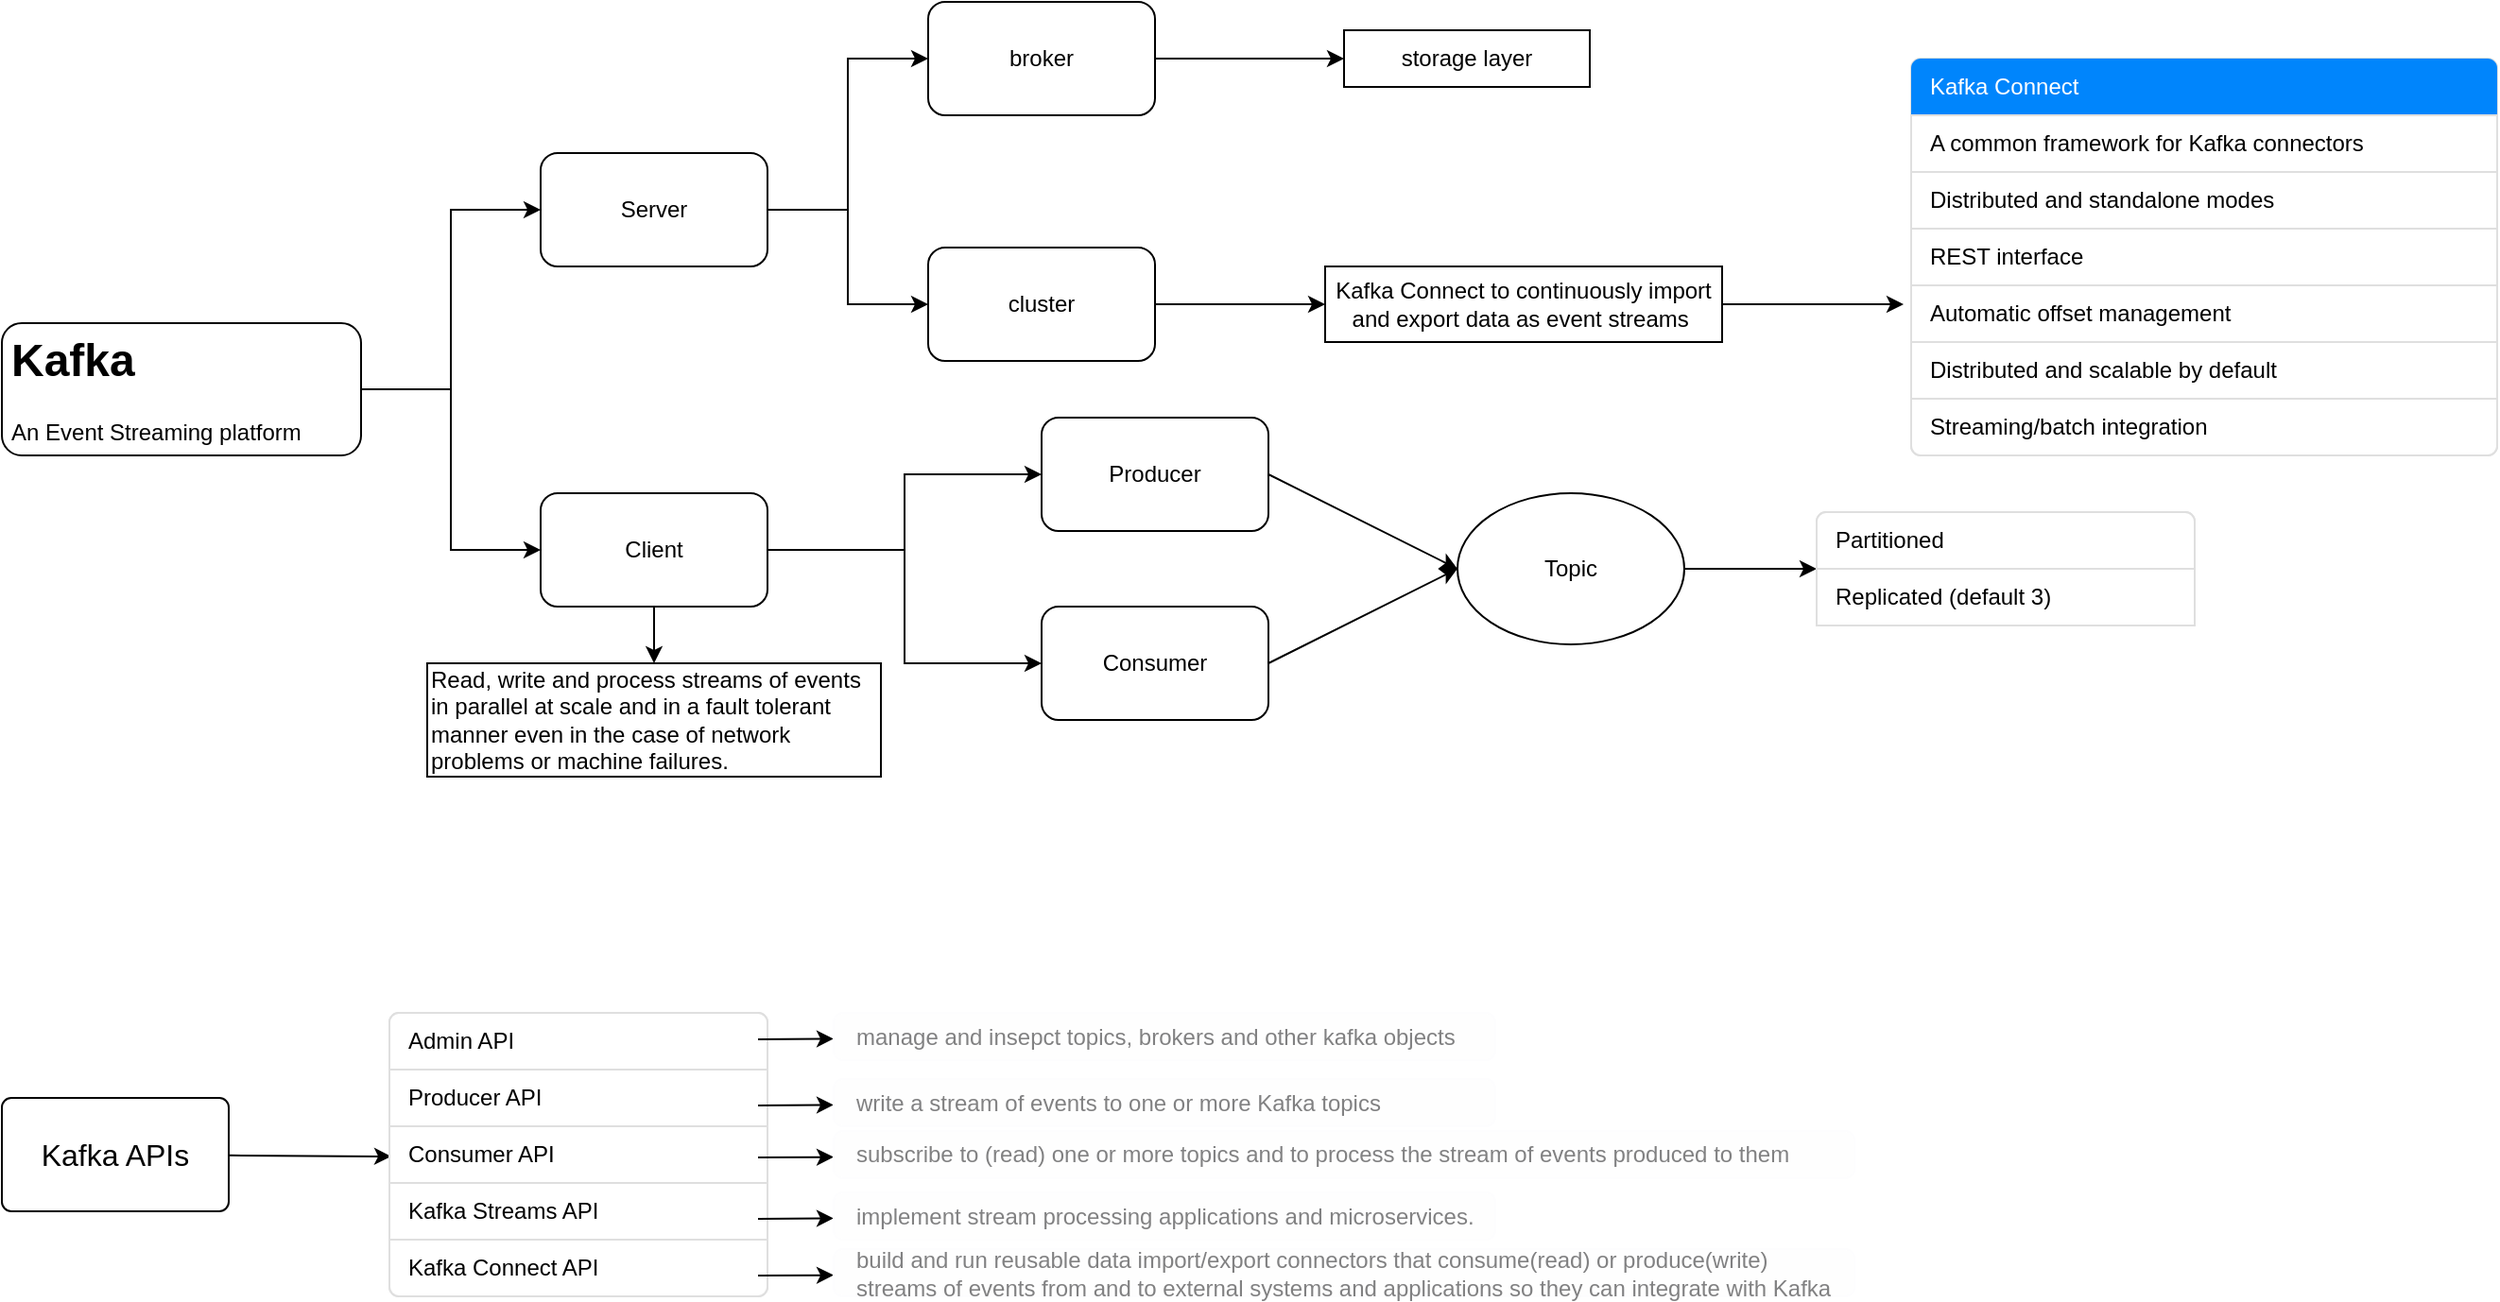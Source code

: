 <mxfile>
    <diagram id="creBVo1nBnuW2Nb8Xj_d" name="core">
        <mxGraphModel dx="2441" dy="1150" grid="1" gridSize="10" guides="1" tooltips="1" connect="1" arrows="1" fold="1" page="1" pageScale="1" pageWidth="850" pageHeight="1100" math="0" shadow="0">
            <root>
                <mxCell id="B0MaQuvVMIJv4OG2VFpb-0"/>
                <mxCell id="B0MaQuvVMIJv4OG2VFpb-1" parent="B0MaQuvVMIJv4OG2VFpb-0"/>
                <mxCell id="B0MaQuvVMIJv4OG2VFpb-6" style="edgeStyle=orthogonalEdgeStyle;rounded=0;orthogonalLoop=1;jettySize=auto;html=1;entryX=0;entryY=0.5;entryDx=0;entryDy=0;" parent="B0MaQuvVMIJv4OG2VFpb-1" source="B0MaQuvVMIJv4OG2VFpb-3" target="B0MaQuvVMIJv4OG2VFpb-4" edge="1">
                    <mxGeometry relative="1" as="geometry"/>
                </mxCell>
                <mxCell id="1_MfHRdvw4OCVQ7uJqAI-0" style="edgeStyle=orthogonalEdgeStyle;rounded=0;orthogonalLoop=1;jettySize=auto;html=1;entryX=0;entryY=0.5;entryDx=0;entryDy=0;" parent="B0MaQuvVMIJv4OG2VFpb-1" source="B0MaQuvVMIJv4OG2VFpb-3" target="B0MaQuvVMIJv4OG2VFpb-5" edge="1">
                    <mxGeometry relative="1" as="geometry"/>
                </mxCell>
                <mxCell id="B0MaQuvVMIJv4OG2VFpb-3" value="&lt;h1&gt;Kafka&lt;/h1&gt;&lt;p&gt;An Event Streaming platform&lt;/p&gt;" style="text;html=1;spacing=5;spacingTop=-20;whiteSpace=wrap;overflow=hidden;rounded=1;border=solid;strokeColor=#000000;" parent="B0MaQuvVMIJv4OG2VFpb-1" vertex="1">
                    <mxGeometry x="20" y="280" width="190" height="70" as="geometry"/>
                </mxCell>
                <mxCell id="1_MfHRdvw4OCVQ7uJqAI-3" style="edgeStyle=orthogonalEdgeStyle;rounded=0;orthogonalLoop=1;jettySize=auto;html=1;entryX=0;entryY=0.5;entryDx=0;entryDy=0;" parent="B0MaQuvVMIJv4OG2VFpb-1" source="B0MaQuvVMIJv4OG2VFpb-4" target="1_MfHRdvw4OCVQ7uJqAI-1" edge="1">
                    <mxGeometry relative="1" as="geometry"/>
                </mxCell>
                <mxCell id="1_MfHRdvw4OCVQ7uJqAI-4" style="edgeStyle=orthogonalEdgeStyle;rounded=0;orthogonalLoop=1;jettySize=auto;html=1;entryX=0;entryY=0.5;entryDx=0;entryDy=0;" parent="B0MaQuvVMIJv4OG2VFpb-1" source="B0MaQuvVMIJv4OG2VFpb-4" target="1_MfHRdvw4OCVQ7uJqAI-2" edge="1">
                    <mxGeometry relative="1" as="geometry"/>
                </mxCell>
                <mxCell id="B0MaQuvVMIJv4OG2VFpb-4" value="Server" style="rounded=1;whiteSpace=wrap;html=1;" parent="B0MaQuvVMIJv4OG2VFpb-1" vertex="1">
                    <mxGeometry x="305" y="190" width="120" height="60" as="geometry"/>
                </mxCell>
                <mxCell id="1_MfHRdvw4OCVQ7uJqAI-14" style="edgeStyle=orthogonalEdgeStyle;rounded=0;orthogonalLoop=1;jettySize=auto;html=1;" parent="B0MaQuvVMIJv4OG2VFpb-1" source="B0MaQuvVMIJv4OG2VFpb-5" target="1_MfHRdvw4OCVQ7uJqAI-12" edge="1">
                    <mxGeometry relative="1" as="geometry"/>
                </mxCell>
                <mxCell id="1_MfHRdvw4OCVQ7uJqAI-15" style="edgeStyle=orthogonalEdgeStyle;rounded=0;orthogonalLoop=1;jettySize=auto;html=1;entryX=0;entryY=0.5;entryDx=0;entryDy=0;" parent="B0MaQuvVMIJv4OG2VFpb-1" source="B0MaQuvVMIJv4OG2VFpb-5" target="1_MfHRdvw4OCVQ7uJqAI-13" edge="1">
                    <mxGeometry relative="1" as="geometry"/>
                </mxCell>
                <mxCell id="1_MfHRdvw4OCVQ7uJqAI-19" style="edgeStyle=orthogonalEdgeStyle;rounded=0;orthogonalLoop=1;jettySize=auto;html=1;" parent="B0MaQuvVMIJv4OG2VFpb-1" source="B0MaQuvVMIJv4OG2VFpb-5" target="1_MfHRdvw4OCVQ7uJqAI-5" edge="1">
                    <mxGeometry relative="1" as="geometry"/>
                </mxCell>
                <mxCell id="B0MaQuvVMIJv4OG2VFpb-5" value="Client" style="rounded=1;whiteSpace=wrap;html=1;sketch=0;glass=0;" parent="B0MaQuvVMIJv4OG2VFpb-1" vertex="1">
                    <mxGeometry x="305" y="370" width="120" height="60" as="geometry"/>
                </mxCell>
                <mxCell id="1_MfHRdvw4OCVQ7uJqAI-9" style="edgeStyle=orthogonalEdgeStyle;rounded=0;orthogonalLoop=1;jettySize=auto;html=1;" parent="B0MaQuvVMIJv4OG2VFpb-1" source="1_MfHRdvw4OCVQ7uJqAI-1" target="1_MfHRdvw4OCVQ7uJqAI-7" edge="1">
                    <mxGeometry relative="1" as="geometry"/>
                </mxCell>
                <mxCell id="1_MfHRdvw4OCVQ7uJqAI-1" value="broker" style="rounded=1;whiteSpace=wrap;html=1;strokeColor=#000000;" parent="B0MaQuvVMIJv4OG2VFpb-1" vertex="1">
                    <mxGeometry x="510" y="110" width="120" height="60" as="geometry"/>
                </mxCell>
                <mxCell id="1_MfHRdvw4OCVQ7uJqAI-10" style="edgeStyle=orthogonalEdgeStyle;rounded=0;orthogonalLoop=1;jettySize=auto;html=1;" parent="B0MaQuvVMIJv4OG2VFpb-1" source="1_MfHRdvw4OCVQ7uJqAI-2" target="1_MfHRdvw4OCVQ7uJqAI-8" edge="1">
                    <mxGeometry relative="1" as="geometry"/>
                </mxCell>
                <mxCell id="1_MfHRdvw4OCVQ7uJqAI-2" value="cluster" style="rounded=1;whiteSpace=wrap;html=1;strokeColor=#000000;" parent="B0MaQuvVMIJv4OG2VFpb-1" vertex="1">
                    <mxGeometry x="510" y="240" width="120" height="60" as="geometry"/>
                </mxCell>
                <mxCell id="1_MfHRdvw4OCVQ7uJqAI-5" value="Read, write and process streams of events in parallel at scale and in a fault tolerant manner even in the case of network problems or machine failures." style="text;html=1;fillColor=none;align=left;verticalAlign=middle;whiteSpace=wrap;rounded=0;strokeColor=#000000;" parent="B0MaQuvVMIJv4OG2VFpb-1" vertex="1">
                    <mxGeometry x="245" y="460" width="240" height="60" as="geometry"/>
                </mxCell>
                <mxCell id="1_MfHRdvw4OCVQ7uJqAI-7" value="storage layer" style="text;html=1;fillColor=none;align=center;verticalAlign=middle;whiteSpace=wrap;rounded=0;strokeColor=#000000;" parent="B0MaQuvVMIJv4OG2VFpb-1" vertex="1">
                    <mxGeometry x="730" y="125" width="130" height="30" as="geometry"/>
                </mxCell>
                <mxCell id="_nd24bV_BVmbwUGfrmig-21" style="edgeStyle=none;rounded=0;orthogonalLoop=1;jettySize=auto;html=1;" parent="B0MaQuvVMIJv4OG2VFpb-1" source="1_MfHRdvw4OCVQ7uJqAI-8" edge="1">
                    <mxGeometry relative="1" as="geometry">
                        <mxPoint x="1026" y="270" as="targetPoint"/>
                    </mxGeometry>
                </mxCell>
                <mxCell id="1_MfHRdvw4OCVQ7uJqAI-8" value="Kafka Connect to continuously import and export data as event streams&amp;nbsp;" style="text;html=1;fillColor=none;align=center;verticalAlign=middle;whiteSpace=wrap;rounded=0;strokeColor=#000000;" parent="B0MaQuvVMIJv4OG2VFpb-1" vertex="1">
                    <mxGeometry x="720" y="250" width="210" height="40" as="geometry"/>
                </mxCell>
                <mxCell id="1_MfHRdvw4OCVQ7uJqAI-21" style="rounded=0;orthogonalLoop=1;jettySize=auto;html=1;entryX=0;entryY=0.5;entryDx=0;entryDy=0;exitX=1;exitY=0.5;exitDx=0;exitDy=0;" parent="B0MaQuvVMIJv4OG2VFpb-1" source="1_MfHRdvw4OCVQ7uJqAI-12" target="1_MfHRdvw4OCVQ7uJqAI-20" edge="1">
                    <mxGeometry relative="1" as="geometry"/>
                </mxCell>
                <mxCell id="1_MfHRdvw4OCVQ7uJqAI-12" value="Producer" style="rounded=1;whiteSpace=wrap;html=1;glass=0;sketch=0;strokeColor=#000000;fillColor=none;" parent="B0MaQuvVMIJv4OG2VFpb-1" vertex="1">
                    <mxGeometry x="570" y="330" width="120" height="60" as="geometry"/>
                </mxCell>
                <mxCell id="1_MfHRdvw4OCVQ7uJqAI-22" style="edgeStyle=none;rounded=0;orthogonalLoop=1;jettySize=auto;html=1;entryX=0;entryY=0.5;entryDx=0;entryDy=0;exitX=1;exitY=0.5;exitDx=0;exitDy=0;" parent="B0MaQuvVMIJv4OG2VFpb-1" source="1_MfHRdvw4OCVQ7uJqAI-13" target="1_MfHRdvw4OCVQ7uJqAI-20" edge="1">
                    <mxGeometry relative="1" as="geometry"/>
                </mxCell>
                <mxCell id="1_MfHRdvw4OCVQ7uJqAI-13" value="Consumer" style="rounded=1;whiteSpace=wrap;html=1;glass=0;sketch=0;strokeColor=#000000;fillColor=none;" parent="B0MaQuvVMIJv4OG2VFpb-1" vertex="1">
                    <mxGeometry x="570" y="430" width="120" height="60" as="geometry"/>
                </mxCell>
                <mxCell id="_nd24bV_BVmbwUGfrmig-13" style="edgeStyle=none;rounded=0;orthogonalLoop=1;jettySize=auto;html=1;" parent="B0MaQuvVMIJv4OG2VFpb-1" source="1_MfHRdvw4OCVQ7uJqAI-20" target="_nd24bV_BVmbwUGfrmig-7" edge="1">
                    <mxGeometry relative="1" as="geometry"/>
                </mxCell>
                <mxCell id="1_MfHRdvw4OCVQ7uJqAI-20" value="Topic" style="ellipse;whiteSpace=wrap;html=1;rounded=1;glass=0;sketch=0;strokeColor=#000000;fillColor=none;" parent="B0MaQuvVMIJv4OG2VFpb-1" vertex="1">
                    <mxGeometry x="790" y="370" width="120" height="80" as="geometry"/>
                </mxCell>
                <mxCell id="_nd24bV_BVmbwUGfrmig-7" value="" style="html=1;shadow=0;dashed=0;shape=mxgraph.bootstrap.rrect;rSize=5;strokeColor=#DFDFDF;html=1;whiteSpace=wrap;fillColor=#FFFFFF;fontColor=#000000;rounded=1;glass=0;sketch=0;" parent="B0MaQuvVMIJv4OG2VFpb-1" vertex="1">
                    <mxGeometry x="980" y="380" width="200" height="60" as="geometry"/>
                </mxCell>
                <mxCell id="_nd24bV_BVmbwUGfrmig-8" value="Partitioned" style="strokeColor=inherit;fillColor=inherit;gradientColor=inherit;fontColor=inherit;html=1;shadow=0;dashed=0;shape=mxgraph.bootstrap.topButton;rSize=5;perimeter=none;whiteSpace=wrap;resizeWidth=1;align=left;spacing=10;" parent="_nd24bV_BVmbwUGfrmig-7" vertex="1">
                    <mxGeometry width="200" height="30" relative="1" as="geometry"/>
                </mxCell>
                <mxCell id="_nd24bV_BVmbwUGfrmig-9" value="Replicated (default 3)" style="strokeColor=inherit;fillColor=inherit;gradientColor=inherit;fontColor=inherit;html=1;shadow=0;dashed=0;perimeter=none;whiteSpace=wrap;resizeWidth=1;align=left;spacing=10;" parent="_nd24bV_BVmbwUGfrmig-7" vertex="1">
                    <mxGeometry width="200" height="30" relative="1" as="geometry">
                        <mxPoint y="30" as="offset"/>
                    </mxGeometry>
                </mxCell>
                <mxCell id="_nd24bV_BVmbwUGfrmig-42" value="Di" style="html=1;shadow=0;dashed=0;shape=mxgraph.bootstrap.rrect;rSize=5;strokeColor=#DFDFDF;html=1;whiteSpace=wrap;fillColor=#FFFFFF;fontColor=#000000;rounded=1;glass=0;sketch=0;" parent="B0MaQuvVMIJv4OG2VFpb-1" vertex="1">
                    <mxGeometry x="1030" y="140" width="310" height="210" as="geometry"/>
                </mxCell>
                <mxCell id="_nd24bV_BVmbwUGfrmig-43" value="Kafka Connect" style="html=1;shadow=0;dashed=0;shape=mxgraph.bootstrap.topButton;rSize=5;strokeColor=none;fillColor=#0085FC;fontColor=#ffffff;perimeter=none;whiteSpace=wrap;resizeWidth=1;align=left;spacing=10;" parent="_nd24bV_BVmbwUGfrmig-42" vertex="1">
                    <mxGeometry width="310" height="30" relative="1" as="geometry"/>
                </mxCell>
                <mxCell id="_nd24bV_BVmbwUGfrmig-44" value="A common framework for Kafka connectors" style="strokeColor=inherit;fillColor=inherit;gradientColor=inherit;fontColor=inherit;html=1;shadow=0;dashed=0;perimeter=none;whiteSpace=wrap;resizeWidth=1;align=left;spacing=10;" parent="_nd24bV_BVmbwUGfrmig-42" vertex="1">
                    <mxGeometry width="310" height="30" relative="1" as="geometry">
                        <mxPoint y="30" as="offset"/>
                    </mxGeometry>
                </mxCell>
                <mxCell id="_nd24bV_BVmbwUGfrmig-45" value="Distributed and standalone modes" style="strokeColor=inherit;fillColor=inherit;gradientColor=inherit;fontColor=inherit;html=1;shadow=0;dashed=0;perimeter=none;whiteSpace=wrap;resizeWidth=1;align=left;spacing=10;" parent="_nd24bV_BVmbwUGfrmig-42" vertex="1">
                    <mxGeometry width="310" height="30" relative="1" as="geometry">
                        <mxPoint y="60" as="offset"/>
                    </mxGeometry>
                </mxCell>
                <mxCell id="_nd24bV_BVmbwUGfrmig-46" value="REST interface" style="strokeColor=inherit;fillColor=inherit;gradientColor=inherit;fontColor=inherit;html=1;shadow=0;dashed=0;perimeter=none;whiteSpace=wrap;resizeWidth=1;align=left;spacing=10;" parent="_nd24bV_BVmbwUGfrmig-42" vertex="1">
                    <mxGeometry width="310" height="30" relative="1" as="geometry">
                        <mxPoint y="90" as="offset"/>
                    </mxGeometry>
                </mxCell>
                <mxCell id="_nd24bV_BVmbwUGfrmig-47" value="Streaming/batch integration" style="strokeColor=inherit;fillColor=inherit;gradientColor=inherit;fontColor=inherit;html=1;shadow=0;dashed=0;shape=mxgraph.bootstrap.bottomButton;rSize=5;perimeter=none;whiteSpace=wrap;resizeWidth=1;resizeHeight=0;align=left;spacing=10;" parent="_nd24bV_BVmbwUGfrmig-42" vertex="1">
                    <mxGeometry y="1" width="310" height="30" relative="1" as="geometry">
                        <mxPoint y="-30" as="offset"/>
                    </mxGeometry>
                </mxCell>
                <mxCell id="_nd24bV_BVmbwUGfrmig-48" value="Automatic offset management" style="strokeColor=inherit;fillColor=inherit;gradientColor=inherit;fontColor=inherit;html=1;shadow=0;dashed=0;perimeter=none;whiteSpace=wrap;resizeWidth=1;align=left;spacing=10;" parent="_nd24bV_BVmbwUGfrmig-42" vertex="1">
                    <mxGeometry y="120" width="310" height="30" as="geometry"/>
                </mxCell>
                <mxCell id="_nd24bV_BVmbwUGfrmig-49" value="Distributed and scalable by default" style="strokeColor=inherit;fillColor=inherit;gradientColor=inherit;fontColor=inherit;html=1;shadow=0;dashed=0;perimeter=none;whiteSpace=wrap;resizeWidth=1;align=left;spacing=10;" parent="_nd24bV_BVmbwUGfrmig-42" vertex="1">
                    <mxGeometry y="150" width="310" height="30" as="geometry"/>
                </mxCell>
                <mxCell id="_nd24bV_BVmbwUGfrmig-57" style="edgeStyle=none;rounded=0;orthogonalLoop=1;jettySize=auto;html=1;entryX=0.005;entryY=0.533;entryDx=0;entryDy=0;entryPerimeter=0;" parent="B0MaQuvVMIJv4OG2VFpb-1" source="_nd24bV_BVmbwUGfrmig-50" target="_nd24bV_BVmbwUGfrmig-54" edge="1">
                    <mxGeometry relative="1" as="geometry"/>
                </mxCell>
                <mxCell id="_nd24bV_BVmbwUGfrmig-50" value="Kafka APIs" style="html=1;shadow=0;dashed=0;shape=mxgraph.bootstrap.rrect;rSize=5;strokeWidth=1;whiteSpace=wrap;align=center;verticalAlign=middle;spacingLeft=0;fontStyle=0;fontSize=16;spacing=5;rounded=1;glass=0;sketch=0;fillColor=none;" parent="B0MaQuvVMIJv4OG2VFpb-1" vertex="1">
                    <mxGeometry x="20" y="690" width="120" height="60" as="geometry"/>
                </mxCell>
                <mxCell id="_nd24bV_BVmbwUGfrmig-51" value="" style="html=1;shadow=0;dashed=0;shape=mxgraph.bootstrap.rrect;rSize=5;strokeColor=#DFDFDF;html=1;whiteSpace=wrap;fillColor=#FFFFFF;fontColor=#000000;rounded=1;glass=0;sketch=0;" parent="B0MaQuvVMIJv4OG2VFpb-1" vertex="1">
                    <mxGeometry x="225" y="645" width="200" height="150" as="geometry"/>
                </mxCell>
                <mxCell id="_nd24bV_BVmbwUGfrmig-52" value="Admin API" style="strokeColor=inherit;fillColor=inherit;gradientColor=inherit;fontColor=inherit;html=1;shadow=0;dashed=0;shape=mxgraph.bootstrap.topButton;rSize=5;perimeter=none;whiteSpace=wrap;resizeWidth=1;align=left;spacing=10;" parent="_nd24bV_BVmbwUGfrmig-51" vertex="1">
                    <mxGeometry width="200" height="30" relative="1" as="geometry"/>
                </mxCell>
                <mxCell id="_nd24bV_BVmbwUGfrmig-53" value="Producer API" style="strokeColor=inherit;fillColor=inherit;gradientColor=inherit;fontColor=inherit;html=1;shadow=0;dashed=0;perimeter=none;whiteSpace=wrap;resizeWidth=1;align=left;spacing=10;" parent="_nd24bV_BVmbwUGfrmig-51" vertex="1">
                    <mxGeometry width="200" height="30" relative="1" as="geometry">
                        <mxPoint y="30" as="offset"/>
                    </mxGeometry>
                </mxCell>
                <mxCell id="_nd24bV_BVmbwUGfrmig-54" value="Consumer API" style="strokeColor=inherit;fillColor=inherit;gradientColor=inherit;fontColor=inherit;html=1;shadow=0;dashed=0;perimeter=none;whiteSpace=wrap;resizeWidth=1;align=left;spacing=10;" parent="_nd24bV_BVmbwUGfrmig-51" vertex="1">
                    <mxGeometry width="200" height="30" relative="1" as="geometry">
                        <mxPoint y="60" as="offset"/>
                    </mxGeometry>
                </mxCell>
                <mxCell id="_nd24bV_BVmbwUGfrmig-55" value="Kafka Streams API" style="strokeColor=inherit;fillColor=inherit;gradientColor=inherit;fontColor=inherit;html=1;shadow=0;dashed=0;perimeter=none;whiteSpace=wrap;resizeWidth=1;align=left;spacing=10;" parent="_nd24bV_BVmbwUGfrmig-51" vertex="1">
                    <mxGeometry width="200" height="30" relative="1" as="geometry">
                        <mxPoint y="90" as="offset"/>
                    </mxGeometry>
                </mxCell>
                <mxCell id="_nd24bV_BVmbwUGfrmig-56" value="Kafka Connect API" style="strokeColor=inherit;fillColor=inherit;gradientColor=inherit;fontColor=inherit;html=1;shadow=0;dashed=0;shape=mxgraph.bootstrap.bottomButton;rSize=5;perimeter=none;whiteSpace=wrap;resizeWidth=1;resizeHeight=0;align=left;spacing=10;" parent="_nd24bV_BVmbwUGfrmig-51" vertex="1">
                    <mxGeometry y="1" width="200" height="30" relative="1" as="geometry">
                        <mxPoint y="-30" as="offset"/>
                    </mxGeometry>
                </mxCell>
                <mxCell id="_nd24bV_BVmbwUGfrmig-59" style="edgeStyle=none;rounded=0;orthogonalLoop=1;jettySize=auto;html=1;" parent="_nd24bV_BVmbwUGfrmig-51" target="_nd24bV_BVmbwUGfrmig-58" edge="1">
                    <mxGeometry relative="1" as="geometry">
                        <mxPoint x="195" y="14" as="sourcePoint"/>
                    </mxGeometry>
                </mxCell>
                <mxCell id="_nd24bV_BVmbwUGfrmig-58" value="manage and insepct topics, brokers and other kafka objects" style="html=1;shadow=0;dashed=0;shape=mxgraph.bootstrap.rrect;rSize=5;strokeColor=#FDFDFE;strokeWidth=1;fillColor=#FEFEFE;fontColor=#818182;whiteSpace=wrap;align=left;verticalAlign=middle;spacingLeft=10;rounded=1;glass=0;sketch=0;" parent="B0MaQuvVMIJv4OG2VFpb-1" vertex="1">
                    <mxGeometry x="460" y="645" width="350" height="25" as="geometry"/>
                </mxCell>
                <mxCell id="_nd24bV_BVmbwUGfrmig-60" style="edgeStyle=none;rounded=0;orthogonalLoop=1;jettySize=auto;html=1;" parent="B0MaQuvVMIJv4OG2VFpb-1" target="_nd24bV_BVmbwUGfrmig-61" edge="1">
                    <mxGeometry relative="1" as="geometry">
                        <mxPoint x="420" y="694" as="sourcePoint"/>
                    </mxGeometry>
                </mxCell>
                <mxCell id="_nd24bV_BVmbwUGfrmig-61" value="write a stream of events to one or more Kafka topics" style="html=1;shadow=0;dashed=0;shape=mxgraph.bootstrap.rrect;rSize=5;strokeColor=#FDFDFE;strokeWidth=1;fillColor=#FEFEFE;fontColor=#818182;whiteSpace=wrap;align=left;verticalAlign=middle;spacingLeft=10;rounded=1;glass=0;sketch=0;" parent="B0MaQuvVMIJv4OG2VFpb-1" vertex="1">
                    <mxGeometry x="460" y="680" width="350" height="25" as="geometry"/>
                </mxCell>
                <mxCell id="_nd24bV_BVmbwUGfrmig-62" style="edgeStyle=none;rounded=0;orthogonalLoop=1;jettySize=auto;html=1;" parent="B0MaQuvVMIJv4OG2VFpb-1" target="_nd24bV_BVmbwUGfrmig-63" edge="1">
                    <mxGeometry relative="1" as="geometry">
                        <mxPoint x="420" y="721.5" as="sourcePoint"/>
                    </mxGeometry>
                </mxCell>
                <mxCell id="_nd24bV_BVmbwUGfrmig-63" value="subscribe to (read) one or more topics and to process the stream of events produced to them" style="html=1;shadow=0;dashed=0;shape=mxgraph.bootstrap.rrect;rSize=5;strokeColor=#FDFDFE;strokeWidth=1;fillColor=#FEFEFE;fontColor=#818182;whiteSpace=wrap;align=left;verticalAlign=middle;spacingLeft=10;rounded=1;glass=0;sketch=0;" parent="B0MaQuvVMIJv4OG2VFpb-1" vertex="1">
                    <mxGeometry x="460" y="707.5" width="540" height="25" as="geometry"/>
                </mxCell>
                <mxCell id="_nd24bV_BVmbwUGfrmig-64" style="edgeStyle=none;rounded=0;orthogonalLoop=1;jettySize=auto;html=1;" parent="B0MaQuvVMIJv4OG2VFpb-1" target="_nd24bV_BVmbwUGfrmig-65" edge="1">
                    <mxGeometry relative="1" as="geometry">
                        <mxPoint x="420" y="754" as="sourcePoint"/>
                    </mxGeometry>
                </mxCell>
                <mxCell id="_nd24bV_BVmbwUGfrmig-65" value="implement stream processing applications and microservices." style="html=1;shadow=0;dashed=0;shape=mxgraph.bootstrap.rrect;rSize=5;strokeColor=#FDFDFE;strokeWidth=1;fillColor=#FEFEFE;fontColor=#818182;whiteSpace=wrap;align=left;verticalAlign=middle;spacingLeft=10;rounded=1;glass=0;sketch=0;" parent="B0MaQuvVMIJv4OG2VFpb-1" vertex="1">
                    <mxGeometry x="460" y="740" width="350" height="25" as="geometry"/>
                </mxCell>
                <mxCell id="_nd24bV_BVmbwUGfrmig-66" style="edgeStyle=none;rounded=0;orthogonalLoop=1;jettySize=auto;html=1;" parent="B0MaQuvVMIJv4OG2VFpb-1" target="_nd24bV_BVmbwUGfrmig-67" edge="1">
                    <mxGeometry relative="1" as="geometry">
                        <mxPoint x="420" y="784" as="sourcePoint"/>
                    </mxGeometry>
                </mxCell>
                <mxCell id="_nd24bV_BVmbwUGfrmig-67" value="build and run reusable data import/export connectors that consume(read) or produce(write) streams of events from and to external systems and applications so they can integrate with Kafka" style="html=1;shadow=0;dashed=0;shape=mxgraph.bootstrap.rrect;rSize=5;strokeColor=#FDFDFE;strokeWidth=1;fillColor=#FEFEFE;fontColor=#818182;whiteSpace=wrap;align=left;verticalAlign=middle;spacingLeft=10;rounded=1;glass=0;sketch=0;" parent="B0MaQuvVMIJv4OG2VFpb-1" vertex="1">
                    <mxGeometry x="460" y="770" width="540" height="25" as="geometry"/>
                </mxCell>
            </root>
        </mxGraphModel>
    </diagram>
    <diagram id="vkIOQybx-PL-XWIHuseo" name="eventstream">
        <mxGraphModel dx="2441" dy="1150" grid="1" gridSize="10" guides="1" tooltips="1" connect="1" arrows="1" fold="1" page="1" pageScale="1" pageWidth="850" pageHeight="1100" math="0" shadow="0">
            <root>
                <mxCell id="0"/>
                <mxCell id="1" parent="0"/>
                <mxCell id="11" value="Event Stream" style="rounded=1;whiteSpace=wrap;html=1;" parent="1" vertex="1">
                    <mxGeometry x="100" y="250" width="120" height="60" as="geometry"/>
                </mxCell>
            </root>
        </mxGraphModel>
    </diagram>
</mxfile>